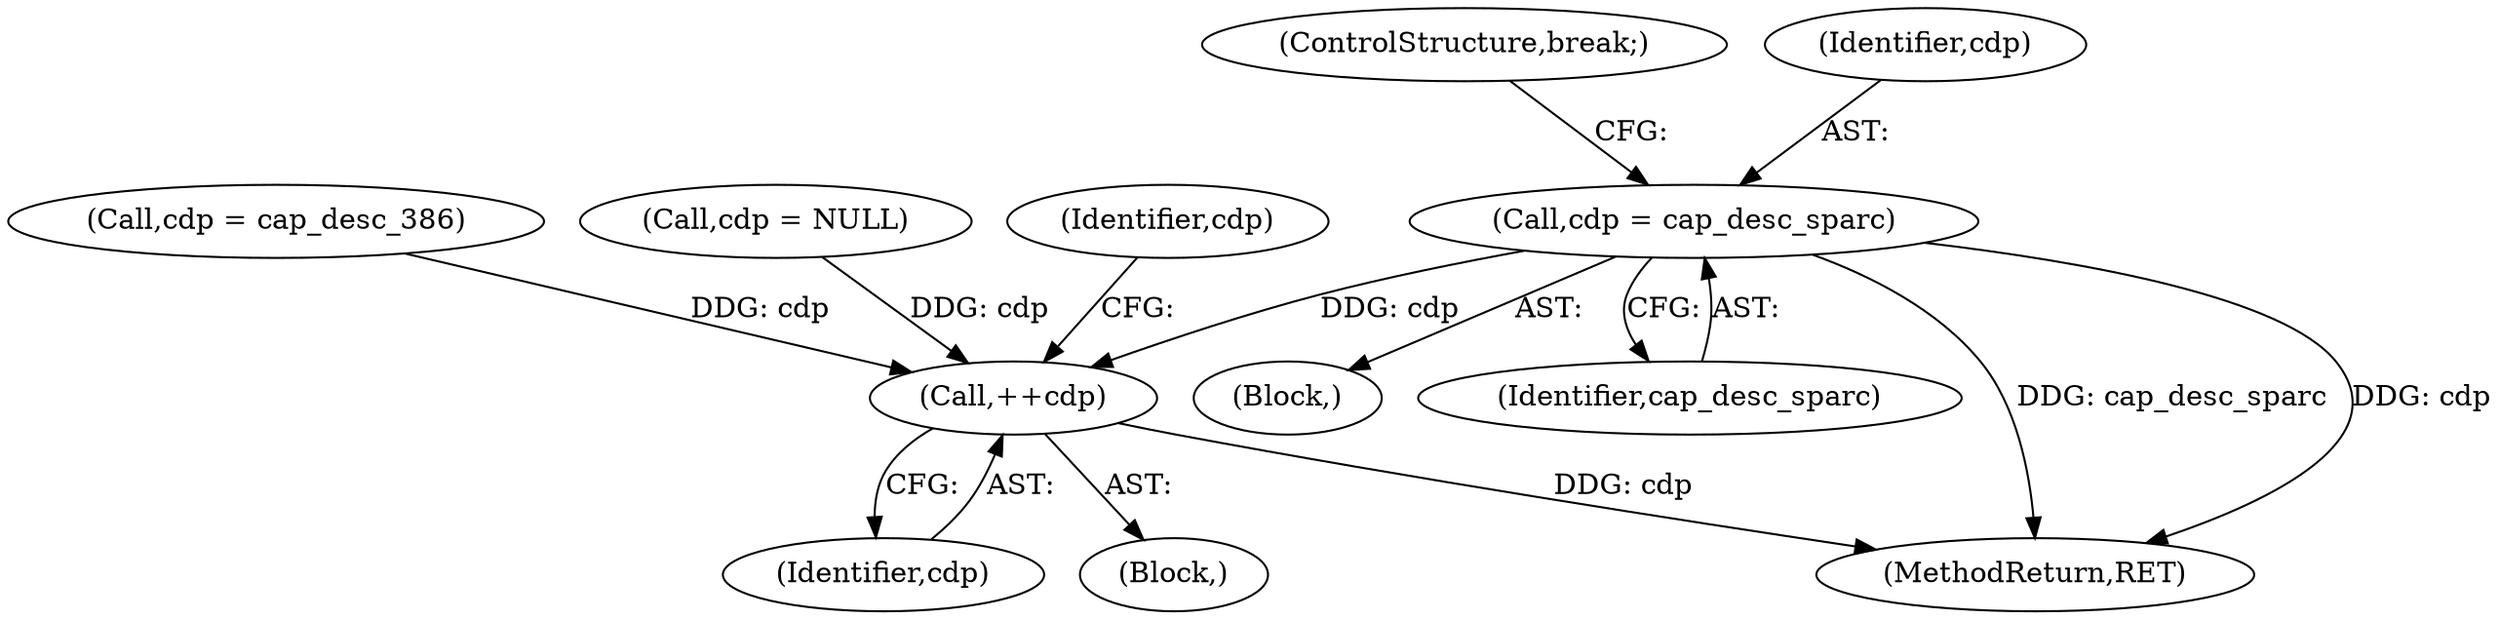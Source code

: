 digraph "0_file_ce90e05774dd77d86cfc8dfa6da57b32816841c4_5@pointer" {
"1000572" [label="(Call,cdp = cap_desc_sparc)"];
"1000631" [label="(Call,++cdp)"];
"1000579" [label="(Call,cdp = cap_desc_386)"];
"1000568" [label="(Block,)"];
"1000574" [label="(Identifier,cap_desc_sparc)"];
"1000575" [label="(ControlStructure,break;)"];
"1000706" [label="(MethodReturn,RET)"];
"1000631" [label="(Call,++cdp)"];
"1000632" [label="(Identifier,cdp)"];
"1000605" [label="(Block,)"];
"1000584" [label="(Call,cdp = NULL)"];
"1000572" [label="(Call,cdp = cap_desc_sparc)"];
"1000603" [label="(Identifier,cdp)"];
"1000573" [label="(Identifier,cdp)"];
"1000572" -> "1000568"  [label="AST: "];
"1000572" -> "1000574"  [label="CFG: "];
"1000573" -> "1000572"  [label="AST: "];
"1000574" -> "1000572"  [label="AST: "];
"1000575" -> "1000572"  [label="CFG: "];
"1000572" -> "1000706"  [label="DDG: cap_desc_sparc"];
"1000572" -> "1000706"  [label="DDG: cdp"];
"1000572" -> "1000631"  [label="DDG: cdp"];
"1000631" -> "1000605"  [label="AST: "];
"1000631" -> "1000632"  [label="CFG: "];
"1000632" -> "1000631"  [label="AST: "];
"1000603" -> "1000631"  [label="CFG: "];
"1000631" -> "1000706"  [label="DDG: cdp"];
"1000579" -> "1000631"  [label="DDG: cdp"];
"1000584" -> "1000631"  [label="DDG: cdp"];
}
